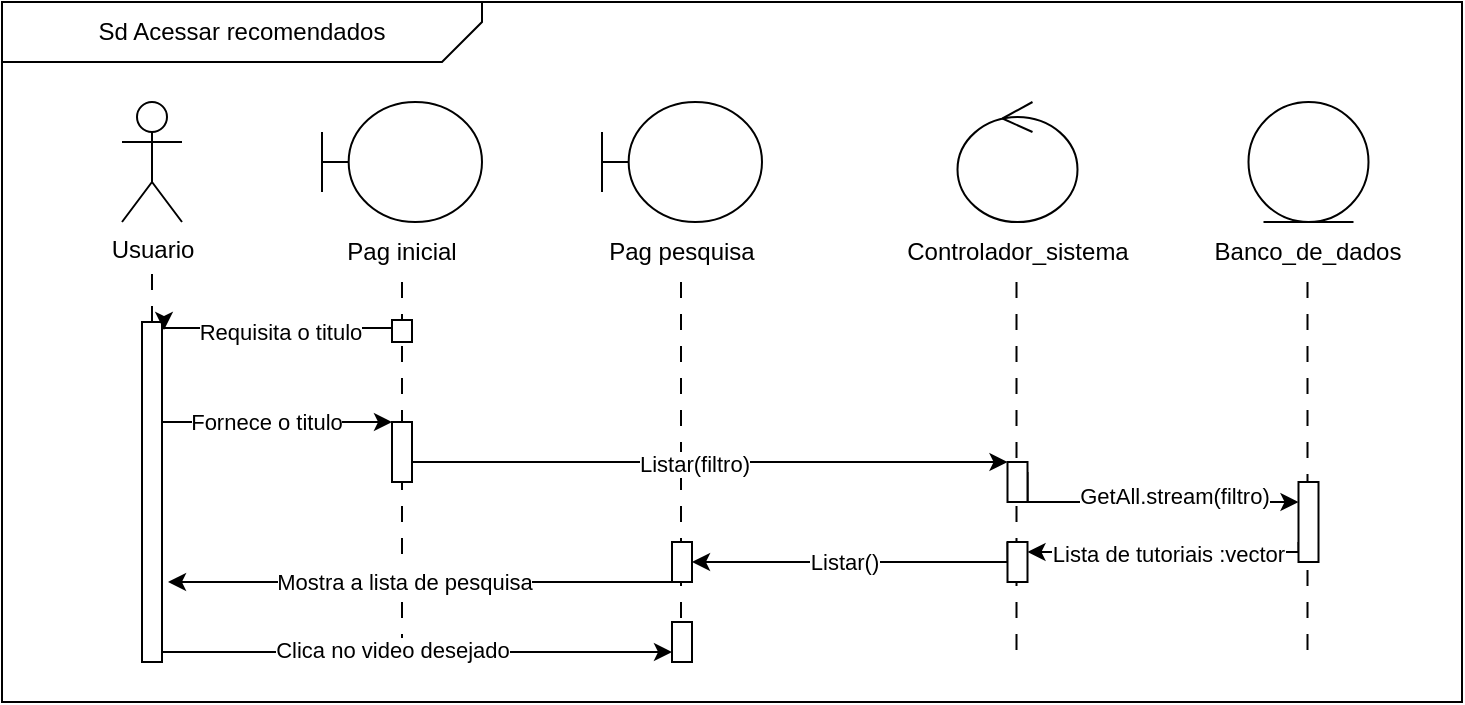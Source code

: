 <mxfile version="26.0.16">
  <diagram name="Página-1" id="FfCO2eKarPiMsyPL1Ph5">
    <mxGraphModel grid="1" page="1" gridSize="10" guides="1" tooltips="1" connect="1" arrows="1" fold="1" pageScale="1" pageWidth="827" pageHeight="1169" math="0" shadow="0">
      <root>
        <mxCell id="0" />
        <mxCell id="1" parent="0" />
        <mxCell id="x9ZDqzCsy-9QFXaZk-rJ-15" value="" style="rounded=0;whiteSpace=wrap;html=1;flipH=0;" vertex="1" parent="1">
          <mxGeometry x="110" width="730" height="350" as="geometry" />
        </mxCell>
        <mxCell id="qW8PRl5HBEv7Nv8qZGeY-22" style="edgeStyle=orthogonalEdgeStyle;rounded=0;orthogonalLoop=1;jettySize=auto;html=1;exitX=0.5;exitY=1;exitDx=0;exitDy=0;dashed=1;endArrow=none;startFill=0;dashPattern=8 8;" edge="1" parent="1">
          <mxGeometry relative="1" as="geometry">
            <mxPoint x="762.75" y="330" as="targetPoint" />
            <mxPoint x="762.75" y="140" as="sourcePoint" />
          </mxGeometry>
        </mxCell>
        <mxCell id="qW8PRl5HBEv7Nv8qZGeY-23" style="edgeStyle=orthogonalEdgeStyle;rounded=0;orthogonalLoop=1;jettySize=auto;html=1;exitX=0.5;exitY=1;exitDx=0;exitDy=0;dashed=1;endArrow=none;startFill=0;dashPattern=8 8;" edge="1" parent="1">
          <mxGeometry relative="1" as="geometry">
            <mxPoint x="617.25" y="330" as="targetPoint" />
            <mxPoint x="617.25" y="140" as="sourcePoint" />
          </mxGeometry>
        </mxCell>
        <mxCell id="qW8PRl5HBEv7Nv8qZGeY-21" style="edgeStyle=orthogonalEdgeStyle;rounded=0;orthogonalLoop=1;jettySize=auto;html=1;exitX=0.5;exitY=1;exitDx=0;exitDy=0;dashed=1;endArrow=none;startFill=0;dashPattern=8 8;" edge="1" parent="1">
          <mxGeometry relative="1" as="geometry">
            <mxPoint x="449.5" y="330" as="targetPoint" />
            <mxPoint x="449.5" y="140" as="sourcePoint" />
          </mxGeometry>
        </mxCell>
        <mxCell id="qW8PRl5HBEv7Nv8qZGeY-18" style="edgeStyle=orthogonalEdgeStyle;rounded=0;orthogonalLoop=1;jettySize=auto;html=1;exitX=0.5;exitY=1;exitDx=0;exitDy=0;dashed=1;endArrow=none;startFill=0;dashPattern=8 8;" edge="1" parent="1" source="x9ZDqzCsy-9QFXaZk-rJ-23">
          <mxGeometry relative="1" as="geometry">
            <mxPoint x="310" y="330" as="targetPoint" />
          </mxGeometry>
        </mxCell>
        <mxCell id="x9ZDqzCsy-9QFXaZk-rJ-16" value="Usuario" style="shape=umlActor;verticalLabelPosition=bottom;verticalAlign=top;html=1;outlineConnect=0;" vertex="1" parent="1">
          <mxGeometry x="170" y="50" width="30" height="60" as="geometry" />
        </mxCell>
        <mxCell id="x9ZDqzCsy-9QFXaZk-rJ-17" style="edgeStyle=orthogonalEdgeStyle;rounded=0;orthogonalLoop=1;jettySize=auto;html=1;exitX=0.5;exitY=0;exitDx=0;exitDy=0;endArrow=none;startFill=0;dashed=1;dashPattern=8 8;" edge="1" parent="1" source="x9ZDqzCsy-9QFXaZk-rJ-20">
          <mxGeometry relative="1" as="geometry">
            <mxPoint x="185" y="129" as="targetPoint" />
          </mxGeometry>
        </mxCell>
        <mxCell id="x9ZDqzCsy-9QFXaZk-rJ-18" style="edgeStyle=orthogonalEdgeStyle;rounded=0;orthogonalLoop=1;jettySize=auto;html=1;exitX=1;exitY=0.25;exitDx=0;exitDy=0;entryX=0;entryY=0;entryDx=0;entryDy=0;entryPerimeter=0;" edge="1" parent="1" source="x9ZDqzCsy-9QFXaZk-rJ-20" target="x9ZDqzCsy-9QFXaZk-rJ-50">
          <mxGeometry relative="1" as="geometry">
            <Array as="points">
              <mxPoint x="190" y="210" />
            </Array>
          </mxGeometry>
        </mxCell>
        <mxCell id="x9ZDqzCsy-9QFXaZk-rJ-19" value="Fornece o titulo" style="edgeLabel;html=1;align=center;verticalAlign=middle;resizable=0;points=[];" connectable="0" vertex="1" parent="x9ZDqzCsy-9QFXaZk-rJ-18">
          <mxGeometry x="-0.037" relative="1" as="geometry">
            <mxPoint as="offset" />
          </mxGeometry>
        </mxCell>
        <mxCell id="qW8PRl5HBEv7Nv8qZGeY-16" style="edgeStyle=orthogonalEdgeStyle;rounded=0;orthogonalLoop=1;jettySize=auto;html=1;exitX=1;exitY=1;exitDx=0;exitDy=0;entryX=0;entryY=0.75;entryDx=0;entryDy=0;" edge="1" parent="1" source="x9ZDqzCsy-9QFXaZk-rJ-20" target="qW8PRl5HBEv7Nv8qZGeY-15">
          <mxGeometry relative="1" as="geometry">
            <Array as="points">
              <mxPoint x="190" y="325" />
            </Array>
          </mxGeometry>
        </mxCell>
        <mxCell id="qW8PRl5HBEv7Nv8qZGeY-17" value="Clica no video desejado" style="edgeLabel;html=1;align=center;verticalAlign=middle;resizable=0;points=[];" connectable="0" vertex="1" parent="qW8PRl5HBEv7Nv8qZGeY-16">
          <mxGeometry x="-0.082" y="1" relative="1" as="geometry">
            <mxPoint as="offset" />
          </mxGeometry>
        </mxCell>
        <mxCell id="x9ZDqzCsy-9QFXaZk-rJ-20" value="" style="rounded=0;whiteSpace=wrap;html=1;" vertex="1" parent="1">
          <mxGeometry x="180" y="160" width="10" height="170" as="geometry" />
        </mxCell>
        <mxCell id="x9ZDqzCsy-9QFXaZk-rJ-21" value="Sd Acessar recomendados" style="shape=card;whiteSpace=wrap;html=1;rotation=0;size=20;direction=south;flipH=0;flipV=1;" vertex="1" parent="1">
          <mxGeometry x="110" width="240" height="30" as="geometry" />
        </mxCell>
        <mxCell id="x9ZDqzCsy-9QFXaZk-rJ-22" value="" style="shape=umlBoundary;whiteSpace=wrap;html=1;" vertex="1" parent="1">
          <mxGeometry x="270" y="50" width="80" height="60" as="geometry" />
        </mxCell>
        <mxCell id="x9ZDqzCsy-9QFXaZk-rJ-23" value="Pag inicial" style="text;html=1;align=center;verticalAlign=middle;whiteSpace=wrap;rounded=0;" vertex="1" parent="1">
          <mxGeometry x="260" y="110" width="100" height="30" as="geometry" />
        </mxCell>
        <mxCell id="x9ZDqzCsy-9QFXaZk-rJ-26" value="" style="rounded=0;whiteSpace=wrap;html=1;" vertex="1" parent="1">
          <mxGeometry x="305" y="159" width="10" height="11" as="geometry" />
        </mxCell>
        <mxCell id="x9ZDqzCsy-9QFXaZk-rJ-27" value="" style="ellipse;shape=umlControl;whiteSpace=wrap;html=1;" vertex="1" parent="1">
          <mxGeometry x="587.75" y="50" width="60" height="60" as="geometry" />
        </mxCell>
        <mxCell id="x9ZDqzCsy-9QFXaZk-rJ-28" value="Controlador_sistema" style="text;html=1;align=center;verticalAlign=middle;whiteSpace=wrap;rounded=0;" vertex="1" parent="1">
          <mxGeometry x="560" y="110" width="115.5" height="30" as="geometry" />
        </mxCell>
        <mxCell id="x9ZDqzCsy-9QFXaZk-rJ-30" style="edgeStyle=orthogonalEdgeStyle;rounded=0;orthogonalLoop=1;jettySize=auto;html=1;exitX=1;exitY=0.25;exitDx=0;exitDy=0;entryX=0;entryY=0.25;entryDx=0;entryDy=0;" edge="1" parent="1" source="x9ZDqzCsy-9QFXaZk-rJ-35" target="x9ZDqzCsy-9QFXaZk-rJ-41">
          <mxGeometry relative="1" as="geometry">
            <Array as="points">
              <mxPoint x="623" y="250" />
            </Array>
          </mxGeometry>
        </mxCell>
        <mxCell id="x9ZDqzCsy-9QFXaZk-rJ-31" value="GetAll.stream(filtro)" style="edgeLabel;html=1;align=center;verticalAlign=middle;resizable=0;points=[];" connectable="0" vertex="1" parent="x9ZDqzCsy-9QFXaZk-rJ-30">
          <mxGeometry x="0.001" y="2" relative="1" as="geometry">
            <mxPoint x="12" y="-1" as="offset" />
          </mxGeometry>
        </mxCell>
        <mxCell id="x9ZDqzCsy-9QFXaZk-rJ-32" style="edgeStyle=orthogonalEdgeStyle;rounded=0;orthogonalLoop=1;jettySize=auto;html=1;exitX=0;exitY=0;exitDx=0;exitDy=0;entryX=1;entryY=0.5;entryDx=0;entryDy=0;" edge="1" parent="1" source="x9ZDqzCsy-9QFXaZk-rJ-53" target="x9ZDqzCsy-9QFXaZk-rJ-47">
          <mxGeometry relative="1" as="geometry">
            <Array as="points">
              <mxPoint x="613" y="280" />
            </Array>
          </mxGeometry>
        </mxCell>
        <mxCell id="x9ZDqzCsy-9QFXaZk-rJ-33" value="Listar()" style="edgeLabel;html=1;align=center;verticalAlign=middle;resizable=0;points=[];" connectable="0" vertex="1" parent="x9ZDqzCsy-9QFXaZk-rJ-32">
          <mxGeometry x="0.402" y="2" relative="1" as="geometry">
            <mxPoint x="25" y="-2" as="offset" />
          </mxGeometry>
        </mxCell>
        <mxCell id="x9ZDqzCsy-9QFXaZk-rJ-35" value="" style="rounded=0;whiteSpace=wrap;html=1;" vertex="1" parent="1">
          <mxGeometry x="612.75" y="230" width="10" height="20" as="geometry" />
        </mxCell>
        <mxCell id="x9ZDqzCsy-9QFXaZk-rJ-36" value="" style="ellipse;shape=umlEntity;whiteSpace=wrap;html=1;" vertex="1" parent="1">
          <mxGeometry x="733.25" y="50" width="60" height="60" as="geometry" />
        </mxCell>
        <mxCell id="x9ZDqzCsy-9QFXaZk-rJ-37" value="Banco_de_dados" style="text;html=1;align=center;verticalAlign=middle;whiteSpace=wrap;rounded=0;" vertex="1" parent="1">
          <mxGeometry x="713.25" y="110" width="100" height="30" as="geometry" />
        </mxCell>
        <mxCell id="x9ZDqzCsy-9QFXaZk-rJ-39" style="edgeStyle=orthogonalEdgeStyle;rounded=0;orthogonalLoop=1;jettySize=auto;html=1;exitX=0;exitY=0.75;exitDx=0;exitDy=0;entryX=1;entryY=0.25;entryDx=0;entryDy=0;" edge="1" parent="1" source="x9ZDqzCsy-9QFXaZk-rJ-41" target="x9ZDqzCsy-9QFXaZk-rJ-53">
          <mxGeometry relative="1" as="geometry">
            <mxPoint x="623" y="270" as="targetPoint" />
            <Array as="points">
              <mxPoint x="758" y="275" />
            </Array>
          </mxGeometry>
        </mxCell>
        <mxCell id="x9ZDqzCsy-9QFXaZk-rJ-40" value="Lista de tutoriais :vector" style="edgeLabel;html=1;align=center;verticalAlign=middle;resizable=0;points=[];" connectable="0" vertex="1" parent="x9ZDqzCsy-9QFXaZk-rJ-39">
          <mxGeometry x="0.21" y="1" relative="1" as="geometry">
            <mxPoint x="14" as="offset" />
          </mxGeometry>
        </mxCell>
        <mxCell id="x9ZDqzCsy-9QFXaZk-rJ-41" value="" style="rounded=0;whiteSpace=wrap;html=1;" vertex="1" parent="1">
          <mxGeometry x="758.25" y="240" width="10" height="40" as="geometry" />
        </mxCell>
        <mxCell id="x9ZDqzCsy-9QFXaZk-rJ-42" value="" style="shape=umlBoundary;whiteSpace=wrap;html=1;" vertex="1" parent="1">
          <mxGeometry x="410" y="50" width="80" height="60" as="geometry" />
        </mxCell>
        <mxCell id="x9ZDqzCsy-9QFXaZk-rJ-43" value="Pag pesquisa" style="text;html=1;align=center;verticalAlign=middle;whiteSpace=wrap;rounded=0;" vertex="1" parent="1">
          <mxGeometry x="400" y="110" width="100" height="30" as="geometry" />
        </mxCell>
        <mxCell id="x9ZDqzCsy-9QFXaZk-rJ-45" style="edgeStyle=orthogonalEdgeStyle;rounded=0;orthogonalLoop=1;jettySize=auto;html=1;exitX=0;exitY=0.5;exitDx=0;exitDy=0;" edge="1" parent="1" source="x9ZDqzCsy-9QFXaZk-rJ-47">
          <mxGeometry relative="1" as="geometry">
            <mxPoint x="193" y="290" as="targetPoint" />
            <Array as="points">
              <mxPoint x="445" y="290" />
              <mxPoint x="193" y="290" />
            </Array>
          </mxGeometry>
        </mxCell>
        <mxCell id="x9ZDqzCsy-9QFXaZk-rJ-46" value="Mostra a lista de pesquisa" style="edgeLabel;html=1;align=center;verticalAlign=middle;resizable=0;points=[];" connectable="0" vertex="1" parent="x9ZDqzCsy-9QFXaZk-rJ-45">
          <mxGeometry x="0.104" relative="1" as="geometry">
            <mxPoint as="offset" />
          </mxGeometry>
        </mxCell>
        <mxCell id="x9ZDqzCsy-9QFXaZk-rJ-47" value="" style="rounded=0;whiteSpace=wrap;html=1;" vertex="1" parent="1">
          <mxGeometry x="445" y="270" width="10" height="20" as="geometry" />
        </mxCell>
        <mxCell id="x9ZDqzCsy-9QFXaZk-rJ-48" style="edgeStyle=orthogonalEdgeStyle;rounded=0;orthogonalLoop=1;jettySize=auto;html=1;exitX=1;exitY=0.5;exitDx=0;exitDy=0;entryX=0;entryY=0;entryDx=0;entryDy=0;" edge="1" parent="1" source="x9ZDqzCsy-9QFXaZk-rJ-50" target="x9ZDqzCsy-9QFXaZk-rJ-35">
          <mxGeometry relative="1" as="geometry">
            <mxPoint x="445" y="230" as="targetPoint" />
            <Array as="points">
              <mxPoint x="315" y="230" />
            </Array>
          </mxGeometry>
        </mxCell>
        <mxCell id="x9ZDqzCsy-9QFXaZk-rJ-49" value="Listar(filtro)" style="edgeLabel;html=1;align=center;verticalAlign=middle;resizable=0;points=[];" connectable="0" vertex="1" parent="x9ZDqzCsy-9QFXaZk-rJ-48">
          <mxGeometry x="-0.04" relative="1" as="geometry">
            <mxPoint y="1" as="offset" />
          </mxGeometry>
        </mxCell>
        <mxCell id="x9ZDqzCsy-9QFXaZk-rJ-50" value="" style="rounded=0;whiteSpace=wrap;html=1;" vertex="1" parent="1">
          <mxGeometry x="305" y="210" width="10" height="30" as="geometry" />
        </mxCell>
        <mxCell id="x9ZDqzCsy-9QFXaZk-rJ-51" style="edgeStyle=orthogonalEdgeStyle;rounded=0;orthogonalLoop=1;jettySize=auto;html=1;exitX=0;exitY=0.5;exitDx=0;exitDy=0;" edge="1" parent="1" source="x9ZDqzCsy-9QFXaZk-rJ-26">
          <mxGeometry relative="1" as="geometry">
            <Array as="points">
              <mxPoint x="305" y="163" />
            </Array>
            <mxPoint x="191" y="164" as="targetPoint" />
          </mxGeometry>
        </mxCell>
        <mxCell id="x9ZDqzCsy-9QFXaZk-rJ-52" value="Requisita o titulo" style="edgeLabel;html=1;align=center;verticalAlign=middle;resizable=0;points=[];" connectable="0" vertex="1" parent="x9ZDqzCsy-9QFXaZk-rJ-51">
          <mxGeometry x="0.148" y="-1" relative="1" as="geometry">
            <mxPoint x="9" y="3" as="offset" />
          </mxGeometry>
        </mxCell>
        <mxCell id="x9ZDqzCsy-9QFXaZk-rJ-53" value="" style="rounded=0;whiteSpace=wrap;html=1;" vertex="1" parent="1">
          <mxGeometry x="612.75" y="270" width="10" height="20" as="geometry" />
        </mxCell>
        <mxCell id="qW8PRl5HBEv7Nv8qZGeY-15" value="" style="rounded=0;whiteSpace=wrap;html=1;" vertex="1" parent="1">
          <mxGeometry x="445" y="310" width="10" height="20" as="geometry" />
        </mxCell>
      </root>
    </mxGraphModel>
  </diagram>
</mxfile>
